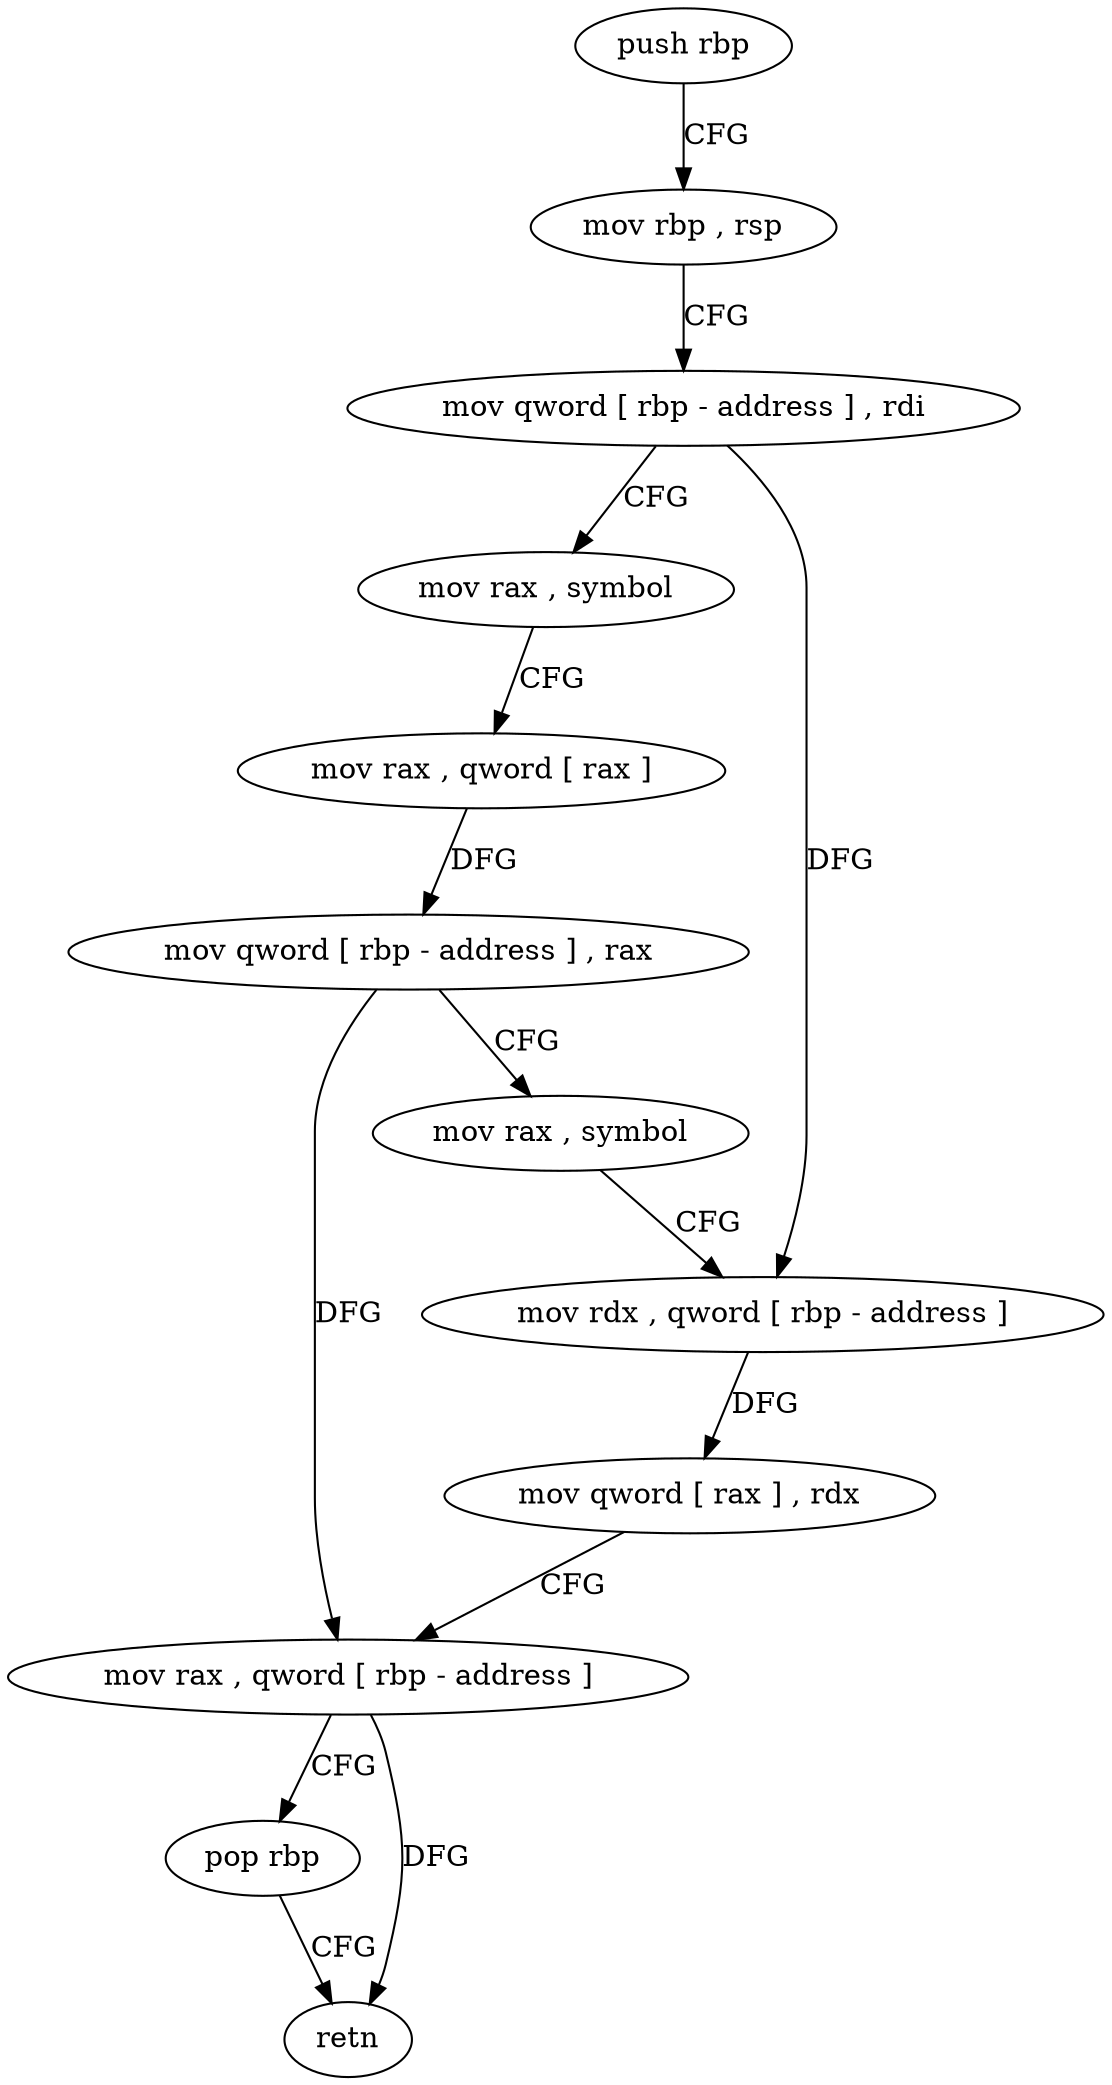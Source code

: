 digraph "func" {
"4255818" [label = "push rbp" ]
"4255819" [label = "mov rbp , rsp" ]
"4255822" [label = "mov qword [ rbp - address ] , rdi" ]
"4255826" [label = "mov rax , symbol" ]
"4255833" [label = "mov rax , qword [ rax ]" ]
"4255836" [label = "mov qword [ rbp - address ] , rax" ]
"4255840" [label = "mov rax , symbol" ]
"4255847" [label = "mov rdx , qword [ rbp - address ]" ]
"4255851" [label = "mov qword [ rax ] , rdx" ]
"4255854" [label = "mov rax , qword [ rbp - address ]" ]
"4255858" [label = "pop rbp" ]
"4255859" [label = "retn" ]
"4255818" -> "4255819" [ label = "CFG" ]
"4255819" -> "4255822" [ label = "CFG" ]
"4255822" -> "4255826" [ label = "CFG" ]
"4255822" -> "4255847" [ label = "DFG" ]
"4255826" -> "4255833" [ label = "CFG" ]
"4255833" -> "4255836" [ label = "DFG" ]
"4255836" -> "4255840" [ label = "CFG" ]
"4255836" -> "4255854" [ label = "DFG" ]
"4255840" -> "4255847" [ label = "CFG" ]
"4255847" -> "4255851" [ label = "DFG" ]
"4255851" -> "4255854" [ label = "CFG" ]
"4255854" -> "4255858" [ label = "CFG" ]
"4255854" -> "4255859" [ label = "DFG" ]
"4255858" -> "4255859" [ label = "CFG" ]
}
